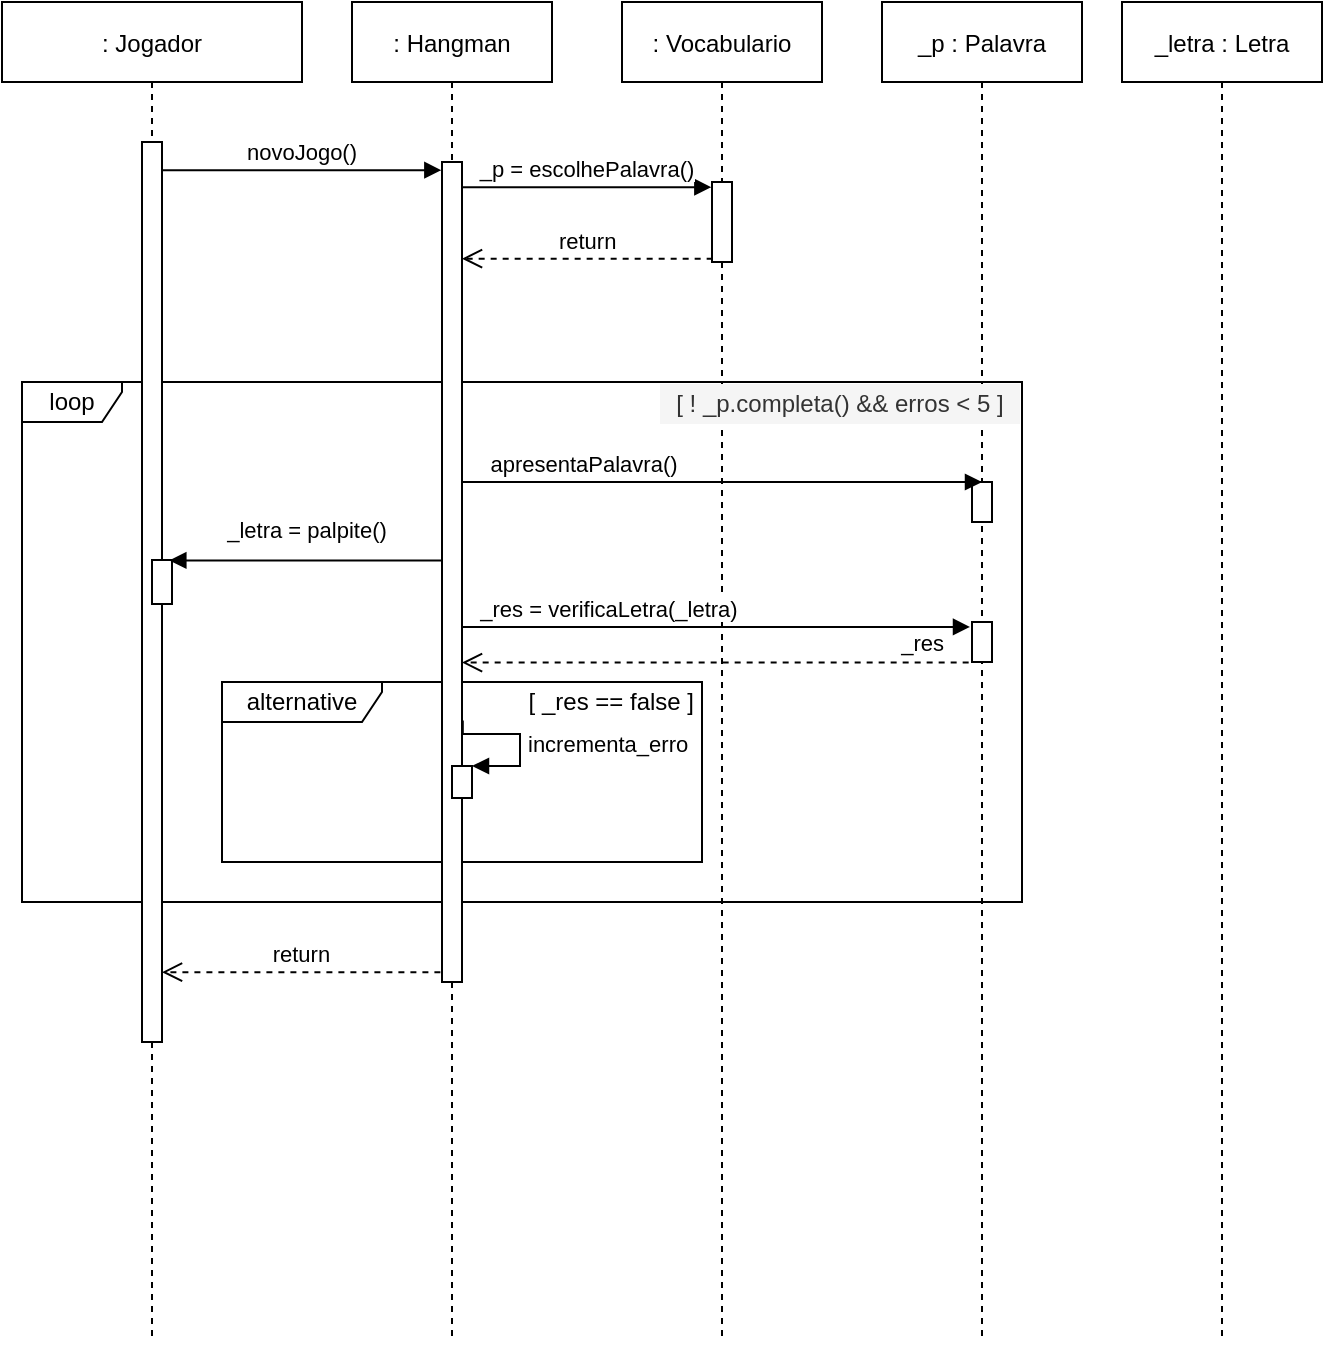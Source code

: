 <mxfile version="17.4.2" type="device"><diagram id="kgpKYQtTHZ0yAKxKKP6v" name="Page-1"><mxGraphModel dx="821" dy="524" grid="1" gridSize="10" guides="1" tooltips="1" connect="1" arrows="1" fold="1" page="1" pageScale="1" pageWidth="850" pageHeight="1100" math="0" shadow="0"><root><mxCell id="0"/><mxCell id="1" parent="0"/><mxCell id="HNfRqSNRPhKg564XCz9B-26" value="loop" style="shape=umlFrame;whiteSpace=wrap;html=1;width=50;height=20;" vertex="1" parent="1"><mxGeometry x="80" y="220" width="500" height="260" as="geometry"/></mxCell><mxCell id="HNfRqSNRPhKg564XCz9B-3" value="_p : Palavra" style="shape=umlLifeline;perimeter=lifelinePerimeter;container=1;collapsible=0;recursiveResize=0;rounded=0;shadow=0;strokeWidth=1;" vertex="1" parent="1"><mxGeometry x="510" y="30" width="100" height="670" as="geometry"/></mxCell><mxCell id="HNfRqSNRPhKg564XCz9B-10" value="" style="points=[];perimeter=orthogonalPerimeter;rounded=0;shadow=0;strokeWidth=1;" vertex="1" parent="HNfRqSNRPhKg564XCz9B-3"><mxGeometry x="45" y="240" width="10" height="20" as="geometry"/></mxCell><mxCell id="HNfRqSNRPhKg564XCz9B-16" value="" style="points=[];perimeter=orthogonalPerimeter;rounded=0;shadow=0;strokeWidth=1;" vertex="1" parent="HNfRqSNRPhKg564XCz9B-3"><mxGeometry x="45" y="310" width="10" height="20" as="geometry"/></mxCell><mxCell id="HNfRqSNRPhKg564XCz9B-11" value="apresentaPalavra()" style="verticalAlign=bottom;endArrow=block;entryX=0.5;entryY=0;shadow=0;strokeWidth=1;entryDx=0;entryDy=0;entryPerimeter=0;" edge="1" parent="1" source="3nuBFxr9cyL0pnOWT2aG-6" target="HNfRqSNRPhKg564XCz9B-10"><mxGeometry x="-0.532" relative="1" as="geometry"><mxPoint x="280" y="270" as="sourcePoint"/><mxPoint x="409.67" y="210.0" as="targetPoint"/><Array as="points"/><mxPoint as="offset"/></mxGeometry></mxCell><mxCell id="3nuBFxr9cyL0pnOWT2aG-1" value=": Jogador" style="shape=umlLifeline;perimeter=lifelinePerimeter;container=1;collapsible=0;recursiveResize=0;rounded=0;shadow=0;strokeWidth=1;" parent="1" vertex="1"><mxGeometry x="70" y="30" width="150" height="670" as="geometry"/></mxCell><mxCell id="3nuBFxr9cyL0pnOWT2aG-2" value="" style="points=[];perimeter=orthogonalPerimeter;rounded=0;shadow=0;strokeWidth=1;" parent="3nuBFxr9cyL0pnOWT2aG-1" vertex="1"><mxGeometry x="70" y="70" width="10" height="450" as="geometry"/></mxCell><mxCell id="HNfRqSNRPhKg564XCz9B-14" value="" style="points=[];perimeter=orthogonalPerimeter;rounded=0;shadow=0;strokeWidth=1;" vertex="1" parent="3nuBFxr9cyL0pnOWT2aG-1"><mxGeometry x="75" y="279" width="10" height="22" as="geometry"/></mxCell><mxCell id="HNfRqSNRPhKg564XCz9B-24" value="" style="group" vertex="1" connectable="0" parent="1"><mxGeometry x="180" y="370" width="240" height="90" as="geometry"/></mxCell><mxCell id="HNfRqSNRPhKg564XCz9B-20" value="alternative" style="shape=umlFrame;whiteSpace=wrap;html=1;width=80;height=20;" vertex="1" parent="HNfRqSNRPhKg564XCz9B-24"><mxGeometry width="240" height="90" as="geometry"/></mxCell><mxCell id="HNfRqSNRPhKg564XCz9B-23" value="&amp;nbsp;[ _res == false ]" style="text;html=1;strokeColor=none;fillColor=none;align=center;verticalAlign=middle;whiteSpace=wrap;rounded=0;" vertex="1" parent="HNfRqSNRPhKg564XCz9B-24"><mxGeometry x="146.087" width="93.913" height="20" as="geometry"/></mxCell><mxCell id="3nuBFxr9cyL0pnOWT2aG-5" value=": Hangman" style="shape=umlLifeline;perimeter=lifelinePerimeter;container=1;collapsible=0;recursiveResize=0;rounded=0;shadow=0;strokeWidth=1;" parent="1" vertex="1"><mxGeometry x="245" y="30" width="100" height="670" as="geometry"/></mxCell><mxCell id="3nuBFxr9cyL0pnOWT2aG-6" value="" style="points=[];perimeter=orthogonalPerimeter;rounded=0;shadow=0;strokeWidth=1;" parent="3nuBFxr9cyL0pnOWT2aG-5" vertex="1"><mxGeometry x="45" y="80" width="10" height="410" as="geometry"/></mxCell><mxCell id="HNfRqSNRPhKg564XCz9B-21" value="" style="html=1;points=[];perimeter=orthogonalPerimeter;" vertex="1" parent="3nuBFxr9cyL0pnOWT2aG-5"><mxGeometry x="50" y="382" width="10" height="16" as="geometry"/></mxCell><mxCell id="HNfRqSNRPhKg564XCz9B-22" value="incrementa_erro" style="edgeStyle=orthogonalEdgeStyle;html=1;align=left;spacingLeft=2;endArrow=block;rounded=0;entryX=1;entryY=0;exitX=1.04;exitY=0.681;exitDx=0;exitDy=0;exitPerimeter=0;" edge="1" target="HNfRqSNRPhKg564XCz9B-21" parent="3nuBFxr9cyL0pnOWT2aG-5" source="3nuBFxr9cyL0pnOWT2aG-6"><mxGeometry x="0.064" relative="1" as="geometry"><mxPoint x="54" y="357" as="sourcePoint"/><Array as="points"><mxPoint x="84" y="366"/><mxPoint x="84" y="382"/></Array><mxPoint as="offset"/></mxGeometry></mxCell><mxCell id="3nuBFxr9cyL0pnOWT2aG-7" value="return" style="verticalAlign=bottom;endArrow=open;dashed=1;endSize=8;shadow=0;strokeWidth=1;exitX=-0.08;exitY=0.988;exitDx=0;exitDy=0;exitPerimeter=0;" parent="1" source="3nuBFxr9cyL0pnOWT2aG-6" target="3nuBFxr9cyL0pnOWT2aG-2" edge="1"><mxGeometry relative="1" as="geometry"><mxPoint x="235" y="206" as="targetPoint"/><mxPoint x="250" y="480" as="sourcePoint"/><Array as="points"/></mxGeometry></mxCell><mxCell id="3nuBFxr9cyL0pnOWT2aG-8" value="novoJogo()" style="verticalAlign=bottom;endArrow=block;shadow=0;strokeWidth=1;entryX=-0.033;entryY=0.01;entryDx=0;entryDy=0;entryPerimeter=0;" parent="1" source="3nuBFxr9cyL0pnOWT2aG-2" target="3nuBFxr9cyL0pnOWT2aG-6" edge="1"><mxGeometry relative="1" as="geometry"><mxPoint x="235" y="130" as="sourcePoint"/><mxPoint x="250" y="130" as="targetPoint"/><Array as="points"/></mxGeometry></mxCell><mxCell id="HNfRqSNRPhKg564XCz9B-1" value=": Vocabulario" style="shape=umlLifeline;perimeter=lifelinePerimeter;container=1;collapsible=0;recursiveResize=0;rounded=0;shadow=0;strokeWidth=1;" vertex="1" parent="1"><mxGeometry x="380" y="30" width="100" height="670" as="geometry"/></mxCell><mxCell id="HNfRqSNRPhKg564XCz9B-7" value="" style="points=[];perimeter=orthogonalPerimeter;rounded=0;shadow=0;strokeWidth=1;" vertex="1" parent="HNfRqSNRPhKg564XCz9B-1"><mxGeometry x="45" y="90" width="10" height="40" as="geometry"/></mxCell><mxCell id="HNfRqSNRPhKg564XCz9B-5" value="_letra : Letra" style="shape=umlLifeline;perimeter=lifelinePerimeter;container=1;collapsible=0;recursiveResize=0;rounded=0;shadow=0;strokeWidth=1;" vertex="1" parent="1"><mxGeometry x="630" y="30" width="100" height="670" as="geometry"/></mxCell><mxCell id="HNfRqSNRPhKg564XCz9B-8" value="_p = escolhePalavra()" style="verticalAlign=bottom;endArrow=block;entryX=-0.033;entryY=0.065;shadow=0;strokeWidth=1;entryDx=0;entryDy=0;entryPerimeter=0;" edge="1" parent="1" source="3nuBFxr9cyL0pnOWT2aG-6" target="HNfRqSNRPhKg564XCz9B-7"><mxGeometry relative="1" as="geometry"><mxPoint x="290" y="150" as="sourcePoint"/><mxPoint x="450" y="150.0" as="targetPoint"/><Array as="points"/></mxGeometry></mxCell><mxCell id="HNfRqSNRPhKg564XCz9B-9" value="return" style="verticalAlign=bottom;endArrow=open;dashed=1;endSize=8;exitX=0.033;exitY=0.958;shadow=0;strokeWidth=1;exitDx=0;exitDy=0;exitPerimeter=0;" edge="1" parent="1" source="HNfRqSNRPhKg564XCz9B-7" target="3nuBFxr9cyL0pnOWT2aG-6"><mxGeometry relative="1" as="geometry"><mxPoint x="300" y="210" as="targetPoint"/><mxPoint x="460" y="210.0" as="sourcePoint"/><Array as="points"/></mxGeometry></mxCell><mxCell id="HNfRqSNRPhKg564XCz9B-17" value="_res = verificaLetra(_letra)" style="verticalAlign=bottom;endArrow=block;entryX=-0.1;entryY=0.122;shadow=0;strokeWidth=1;entryDx=0;entryDy=0;entryPerimeter=0;" edge="1" parent="1" source="3nuBFxr9cyL0pnOWT2aG-6" target="HNfRqSNRPhKg564XCz9B-16"><mxGeometry x="-0.421" relative="1" as="geometry"><mxPoint x="255" y="284.88" as="sourcePoint"/><mxPoint x="525" y="290" as="targetPoint"/><Array as="points"/><mxPoint as="offset"/></mxGeometry></mxCell><mxCell id="HNfRqSNRPhKg564XCz9B-18" value="_res" style="verticalAlign=bottom;endArrow=open;dashed=1;endSize=8;shadow=0;strokeWidth=1;exitX=-0.167;exitY=1.013;exitDx=0;exitDy=0;exitPerimeter=0;" edge="1" parent="1" source="HNfRqSNRPhKg564XCz9B-16" target="3nuBFxr9cyL0pnOWT2aG-6"><mxGeometry x="-0.819" y="-1" relative="1" as="geometry"><mxPoint x="265" y="168.32" as="targetPoint"/><mxPoint x="405.33" y="168.32" as="sourcePoint"/><Array as="points"/><mxPoint as="offset"/></mxGeometry></mxCell><mxCell id="HNfRqSNRPhKg564XCz9B-15" value="_letra = palpite()" style="verticalAlign=bottom;endArrow=block;entryX=0.867;entryY=0.011;shadow=0;strokeWidth=1;entryDx=0;entryDy=0;entryPerimeter=0;" edge="1" parent="1" source="3nuBFxr9cyL0pnOWT2aG-6" target="HNfRqSNRPhKg564XCz9B-14"><mxGeometry x="-0.011" y="-6" relative="1" as="geometry"><mxPoint x="230" y="236" as="sourcePoint"/><mxPoint x="495" y="236" as="targetPoint"/><Array as="points"/><mxPoint as="offset"/></mxGeometry></mxCell><mxCell id="HNfRqSNRPhKg564XCz9B-27" value="[ ! _p.completa() &amp;amp;&amp;amp; erros &amp;lt; 5 ]" style="text;html=1;strokeColor=none;fillColor=#f5f5f5;align=center;verticalAlign=middle;whiteSpace=wrap;rounded=0;fontColor=#333333;" vertex="1" parent="1"><mxGeometry x="399" y="221" width="180" height="20" as="geometry"/></mxCell></root></mxGraphModel></diagram></mxfile>